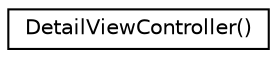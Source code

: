 digraph "Graphical Class Hierarchy"
{
  edge [fontname="Helvetica",fontsize="10",labelfontname="Helvetica",labelfontsize="10"];
  node [fontname="Helvetica",fontsize="10",shape=record];
  rankdir="LR";
  Node1 [label="DetailViewController()",height=0.2,width=0.4,color="black", fillcolor="white", style="filled",URL="$category_detail_view_controller_07_08.html"];
}

